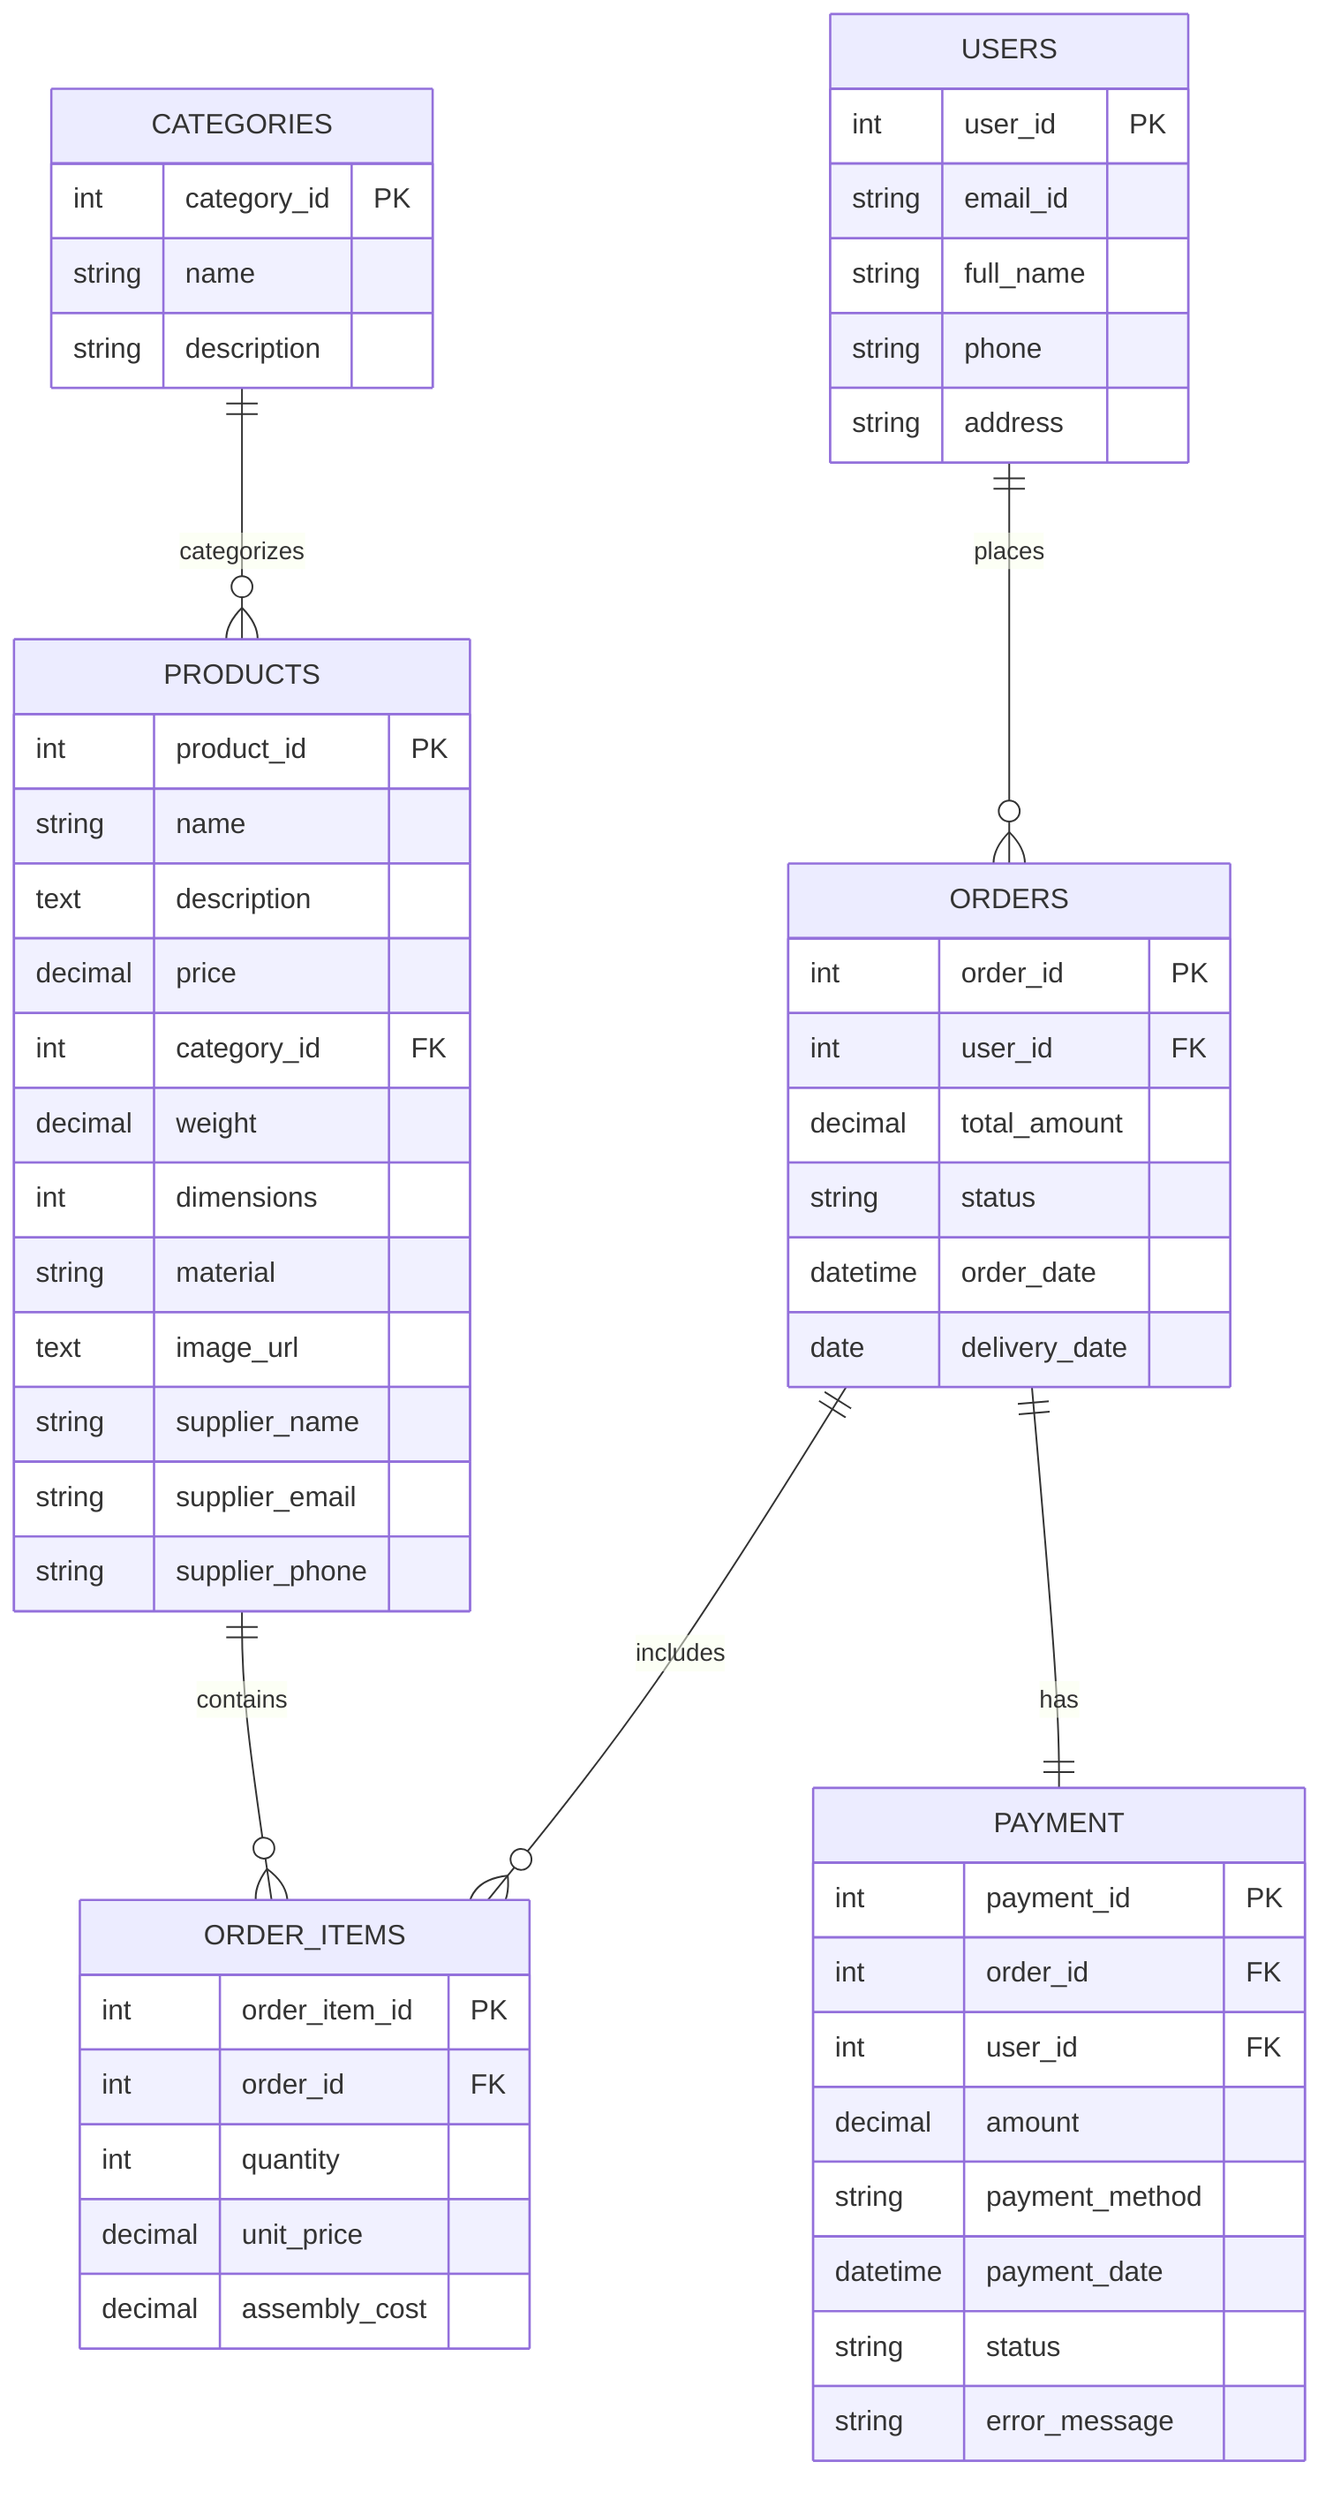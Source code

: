 erDiagram
    USERS ||--o{ ORDERS : places
    USERS {
        int user_id PK
        string email_id
        string full_name
        string phone
        string address
    }

    PRODUCTS ||--o{ ORDER_ITEMS : contains
    PRODUCTS {
        int product_id PK
        string name
        text description
        decimal price
        int category_id FK
        decimal weight
        int dimensions
        string material
        text image_url
        string supplier_name
        string supplier_email
        string supplier_phone
    }
   CATEGORIES ||--o{ PRODUCTS : categorizes
    CATEGORIES {
        int category_id PK
        string name
        string description
    }

    ORDERS ||--o{ ORDER_ITEMS : includes
    ORDERS ||--|| PAYMENT : has
    ORDERS {
        int order_id PK
        int user_id FK
        decimal total_amount
        string status
        datetime order_date
        date delivery_date
    }

    PAYMENT {
        int payment_id PK
        int order_id FK
        int user_id FK
        decimal amount
        string payment_method
        datetime payment_date
        string status
        string error_message
    }

    ORDER_ITEMS {
        int order_item_id PK
        int order_id FK
        int quantity
        decimal unit_price
        decimal assembly_cost
    }